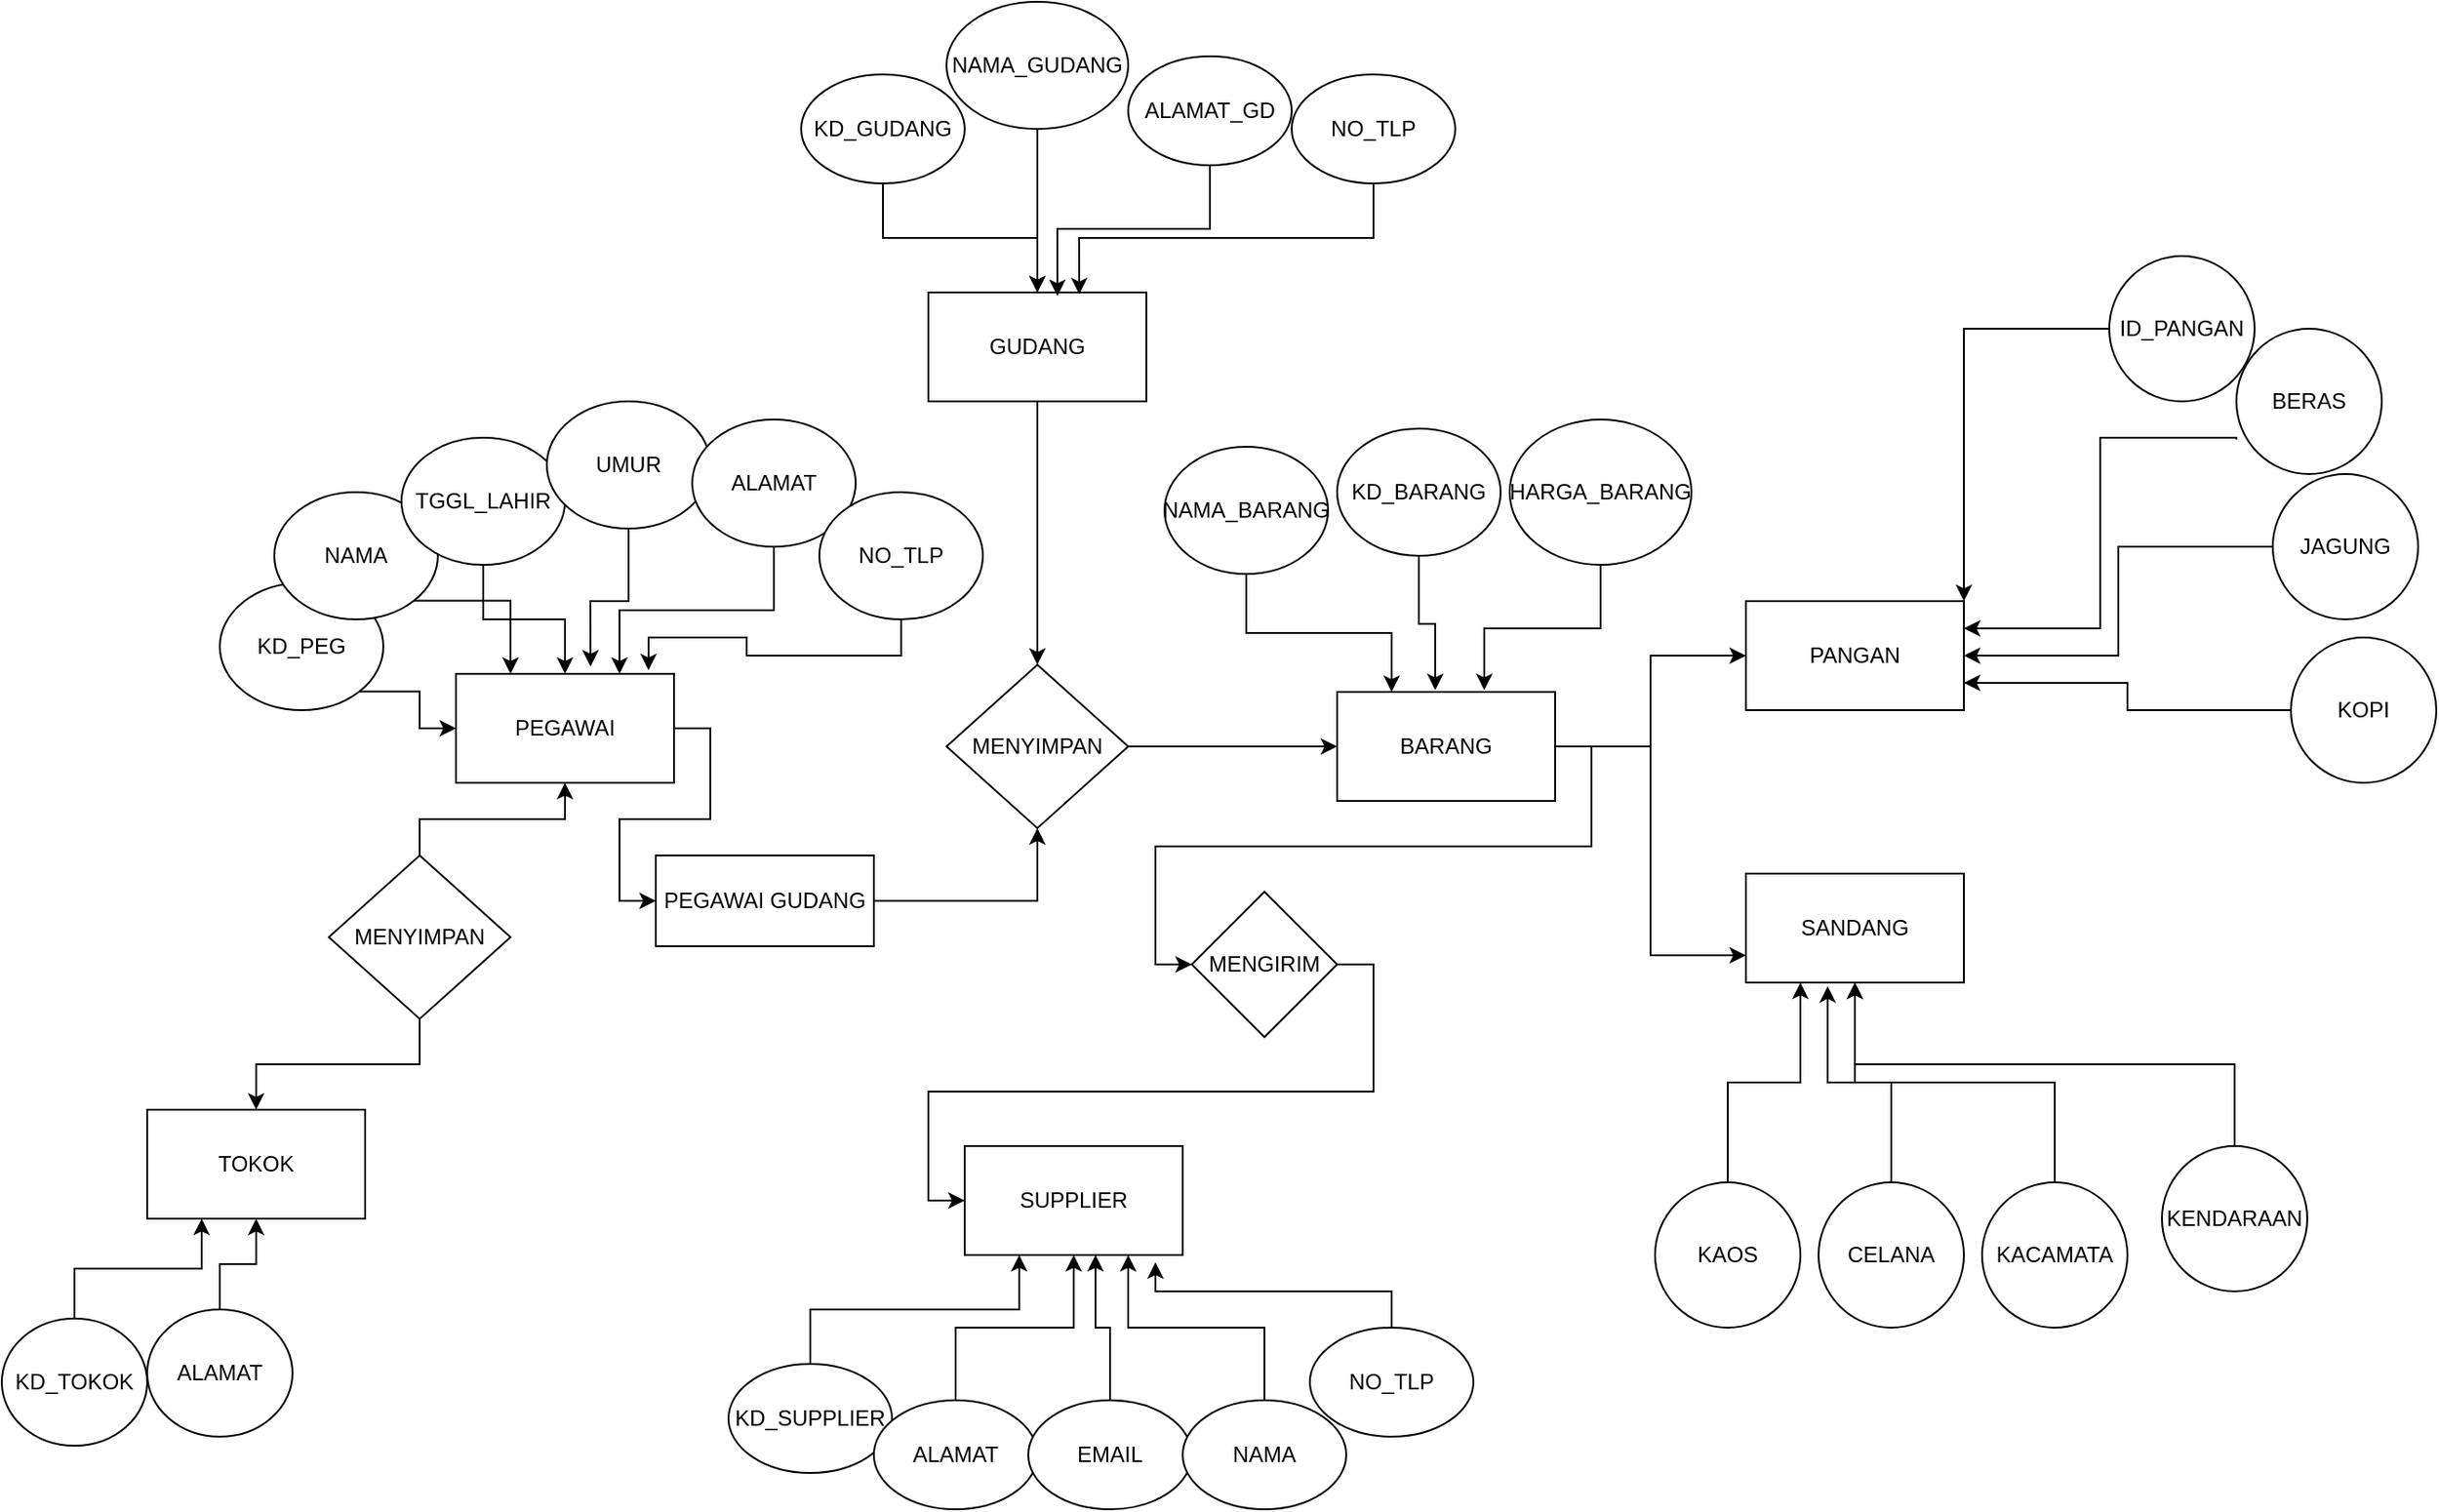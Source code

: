<mxfile version="14.4.3" type="github">
  <diagram name="Page-1" id="e7e014a7-5840-1c2e-5031-d8a46d1fe8dd">
    <mxGraphModel dx="2591" dy="1692" grid="1" gridSize="10" guides="1" tooltips="1" connect="1" arrows="1" fold="1" page="1" pageScale="1" pageWidth="1169" pageHeight="826" background="#ffffff" math="0" shadow="0">
      <root>
        <mxCell id="0" />
        <mxCell id="1" parent="0" />
        <mxCell id="aNqeO4aaHQB1t5CSFMKJ-52" style="edgeStyle=orthogonalEdgeStyle;rounded=0;orthogonalLoop=1;jettySize=auto;html=1;exitX=1;exitY=1;exitDx=0;exitDy=0;" parent="1" source="aNqeO4aaHQB1t5CSFMKJ-41" target="aNqeO4aaHQB1t5CSFMKJ-44" edge="1">
          <mxGeometry relative="1" as="geometry" />
        </mxCell>
        <mxCell id="aNqeO4aaHQB1t5CSFMKJ-41" value="KD_PEG" style="ellipse;whiteSpace=wrap;html=1;" parent="1" vertex="1">
          <mxGeometry x="20" y="190" width="90" height="70" as="geometry" />
        </mxCell>
        <mxCell id="aNqeO4aaHQB1t5CSFMKJ-59" style="edgeStyle=orthogonalEdgeStyle;rounded=0;orthogonalLoop=1;jettySize=auto;html=1;exitX=1;exitY=0.5;exitDx=0;exitDy=0;entryX=0;entryY=0.5;entryDx=0;entryDy=0;" parent="1" source="aNqeO4aaHQB1t5CSFMKJ-44" target="aNqeO4aaHQB1t5CSFMKJ-58" edge="1">
          <mxGeometry relative="1" as="geometry" />
        </mxCell>
        <mxCell id="aNqeO4aaHQB1t5CSFMKJ-44" value="PEGAWAI" style="rounded=0;whiteSpace=wrap;html=1;" parent="1" vertex="1">
          <mxGeometry x="150" y="240" width="120" height="60" as="geometry" />
        </mxCell>
        <mxCell id="aNqeO4aaHQB1t5CSFMKJ-53" style="edgeStyle=orthogonalEdgeStyle;rounded=0;orthogonalLoop=1;jettySize=auto;html=1;exitX=1;exitY=1;exitDx=0;exitDy=0;entryX=0.25;entryY=0;entryDx=0;entryDy=0;" parent="1" source="aNqeO4aaHQB1t5CSFMKJ-47" target="aNqeO4aaHQB1t5CSFMKJ-44" edge="1">
          <mxGeometry relative="1" as="geometry" />
        </mxCell>
        <mxCell id="aNqeO4aaHQB1t5CSFMKJ-47" value="NAMA" style="ellipse;whiteSpace=wrap;html=1;" parent="1" vertex="1">
          <mxGeometry x="50" y="140" width="90" height="70" as="geometry" />
        </mxCell>
        <mxCell id="aNqeO4aaHQB1t5CSFMKJ-54" style="edgeStyle=orthogonalEdgeStyle;rounded=0;orthogonalLoop=1;jettySize=auto;html=1;exitX=0.5;exitY=1;exitDx=0;exitDy=0;" parent="1" source="aNqeO4aaHQB1t5CSFMKJ-48" target="aNqeO4aaHQB1t5CSFMKJ-44" edge="1">
          <mxGeometry relative="1" as="geometry" />
        </mxCell>
        <mxCell id="aNqeO4aaHQB1t5CSFMKJ-48" value="TGGL_LAHIR" style="ellipse;whiteSpace=wrap;html=1;" parent="1" vertex="1">
          <mxGeometry x="120" y="110" width="90" height="70" as="geometry" />
        </mxCell>
        <mxCell id="aNqeO4aaHQB1t5CSFMKJ-55" style="edgeStyle=orthogonalEdgeStyle;rounded=0;orthogonalLoop=1;jettySize=auto;html=1;exitX=0.5;exitY=1;exitDx=0;exitDy=0;entryX=0.617;entryY=-0.067;entryDx=0;entryDy=0;entryPerimeter=0;" parent="1" source="aNqeO4aaHQB1t5CSFMKJ-49" target="aNqeO4aaHQB1t5CSFMKJ-44" edge="1">
          <mxGeometry relative="1" as="geometry" />
        </mxCell>
        <mxCell id="aNqeO4aaHQB1t5CSFMKJ-49" value="UMUR" style="ellipse;whiteSpace=wrap;html=1;" parent="1" vertex="1">
          <mxGeometry x="200" y="90" width="90" height="70" as="geometry" />
        </mxCell>
        <mxCell id="aNqeO4aaHQB1t5CSFMKJ-56" style="edgeStyle=orthogonalEdgeStyle;rounded=0;orthogonalLoop=1;jettySize=auto;html=1;exitX=0.5;exitY=1;exitDx=0;exitDy=0;entryX=0.75;entryY=0;entryDx=0;entryDy=0;" parent="1" source="aNqeO4aaHQB1t5CSFMKJ-50" target="aNqeO4aaHQB1t5CSFMKJ-44" edge="1">
          <mxGeometry relative="1" as="geometry" />
        </mxCell>
        <mxCell id="aNqeO4aaHQB1t5CSFMKJ-50" value="ALAMAT" style="ellipse;whiteSpace=wrap;html=1;" parent="1" vertex="1">
          <mxGeometry x="280" y="100" width="90" height="70" as="geometry" />
        </mxCell>
        <mxCell id="aNqeO4aaHQB1t5CSFMKJ-57" style="edgeStyle=orthogonalEdgeStyle;rounded=0;orthogonalLoop=1;jettySize=auto;html=1;exitX=0.5;exitY=1;exitDx=0;exitDy=0;entryX=0.883;entryY=-0.033;entryDx=0;entryDy=0;entryPerimeter=0;" parent="1" source="aNqeO4aaHQB1t5CSFMKJ-51" target="aNqeO4aaHQB1t5CSFMKJ-44" edge="1">
          <mxGeometry relative="1" as="geometry" />
        </mxCell>
        <mxCell id="aNqeO4aaHQB1t5CSFMKJ-51" value="NO_TLP" style="ellipse;whiteSpace=wrap;html=1;" parent="1" vertex="1">
          <mxGeometry x="350" y="140" width="90" height="70" as="geometry" />
        </mxCell>
        <mxCell id="aNqeO4aaHQB1t5CSFMKJ-62" style="edgeStyle=orthogonalEdgeStyle;rounded=0;orthogonalLoop=1;jettySize=auto;html=1;exitX=1;exitY=0.5;exitDx=0;exitDy=0;" parent="1" source="aNqeO4aaHQB1t5CSFMKJ-58" target="aNqeO4aaHQB1t5CSFMKJ-61" edge="1">
          <mxGeometry relative="1" as="geometry" />
        </mxCell>
        <mxCell id="aNqeO4aaHQB1t5CSFMKJ-58" value="PEGAWAI GUDANG" style="rounded=0;whiteSpace=wrap;html=1;" parent="1" vertex="1">
          <mxGeometry x="260" y="340" width="120" height="50" as="geometry" />
        </mxCell>
        <mxCell id="aNqeO4aaHQB1t5CSFMKJ-64" style="edgeStyle=orthogonalEdgeStyle;rounded=0;orthogonalLoop=1;jettySize=auto;html=1;exitX=1;exitY=0.5;exitDx=0;exitDy=0;" parent="1" source="aNqeO4aaHQB1t5CSFMKJ-61" target="aNqeO4aaHQB1t5CSFMKJ-63" edge="1">
          <mxGeometry relative="1" as="geometry" />
        </mxCell>
        <mxCell id="aNqeO4aaHQB1t5CSFMKJ-61" value="MENYIMPAN" style="rhombus;whiteSpace=wrap;html=1;" parent="1" vertex="1">
          <mxGeometry x="420" y="235" width="100" height="90" as="geometry" />
        </mxCell>
        <mxCell id="aNqeO4aaHQB1t5CSFMKJ-73" style="edgeStyle=orthogonalEdgeStyle;rounded=0;orthogonalLoop=1;jettySize=auto;html=1;exitX=1;exitY=0.5;exitDx=0;exitDy=0;entryX=0;entryY=0.5;entryDx=0;entryDy=0;" parent="1" source="aNqeO4aaHQB1t5CSFMKJ-63" target="aNqeO4aaHQB1t5CSFMKJ-72" edge="1">
          <mxGeometry relative="1" as="geometry" />
        </mxCell>
        <mxCell id="aNqeO4aaHQB1t5CSFMKJ-96" style="edgeStyle=orthogonalEdgeStyle;rounded=0;orthogonalLoop=1;jettySize=auto;html=1;exitX=1;exitY=0.5;exitDx=0;exitDy=0;entryX=0;entryY=0.75;entryDx=0;entryDy=0;" parent="1" source="aNqeO4aaHQB1t5CSFMKJ-63" target="aNqeO4aaHQB1t5CSFMKJ-95" edge="1">
          <mxGeometry relative="1" as="geometry" />
        </mxCell>
        <mxCell id="aNqeO4aaHQB1t5CSFMKJ-97" style="edgeStyle=orthogonalEdgeStyle;rounded=0;orthogonalLoop=1;jettySize=auto;html=1;exitX=1;exitY=0.5;exitDx=0;exitDy=0;" parent="1" source="aNqeO4aaHQB1t5CSFMKJ-63" target="aNqeO4aaHQB1t5CSFMKJ-94" edge="1">
          <mxGeometry relative="1" as="geometry" />
        </mxCell>
        <mxCell id="aNqeO4aaHQB1t5CSFMKJ-63" value="BARANG" style="rounded=0;whiteSpace=wrap;html=1;" parent="1" vertex="1">
          <mxGeometry x="635" y="250" width="120" height="60" as="geometry" />
        </mxCell>
        <mxCell id="aNqeO4aaHQB1t5CSFMKJ-67" style="edgeStyle=orthogonalEdgeStyle;rounded=0;orthogonalLoop=1;jettySize=auto;html=1;exitX=0.5;exitY=1;exitDx=0;exitDy=0;entryX=0.25;entryY=0;entryDx=0;entryDy=0;" parent="1" source="aNqeO4aaHQB1t5CSFMKJ-65" target="aNqeO4aaHQB1t5CSFMKJ-63" edge="1">
          <mxGeometry relative="1" as="geometry" />
        </mxCell>
        <mxCell id="aNqeO4aaHQB1t5CSFMKJ-65" value="NAMA_BARANG" style="ellipse;whiteSpace=wrap;html=1;" parent="1" vertex="1">
          <mxGeometry x="540" y="115" width="90" height="70" as="geometry" />
        </mxCell>
        <mxCell id="aNqeO4aaHQB1t5CSFMKJ-68" style="edgeStyle=orthogonalEdgeStyle;rounded=0;orthogonalLoop=1;jettySize=auto;html=1;exitX=0.5;exitY=1;exitDx=0;exitDy=0;entryX=0.45;entryY=-0.017;entryDx=0;entryDy=0;entryPerimeter=0;" parent="1" source="aNqeO4aaHQB1t5CSFMKJ-66" target="aNqeO4aaHQB1t5CSFMKJ-63" edge="1">
          <mxGeometry relative="1" as="geometry" />
        </mxCell>
        <mxCell id="aNqeO4aaHQB1t5CSFMKJ-66" value="KD_BARANG" style="ellipse;whiteSpace=wrap;html=1;" parent="1" vertex="1">
          <mxGeometry x="635" y="105" width="90" height="70" as="geometry" />
        </mxCell>
        <mxCell id="aNqeO4aaHQB1t5CSFMKJ-70" style="edgeStyle=orthogonalEdgeStyle;rounded=0;orthogonalLoop=1;jettySize=auto;html=1;exitX=0.5;exitY=1;exitDx=0;exitDy=0;entryX=0.675;entryY=-0.017;entryDx=0;entryDy=0;entryPerimeter=0;" parent="1" source="aNqeO4aaHQB1t5CSFMKJ-69" target="aNqeO4aaHQB1t5CSFMKJ-63" edge="1">
          <mxGeometry relative="1" as="geometry" />
        </mxCell>
        <mxCell id="aNqeO4aaHQB1t5CSFMKJ-69" value="HARGA_BARANG" style="ellipse;whiteSpace=wrap;html=1;" parent="1" vertex="1">
          <mxGeometry x="730" y="100" width="100" height="80" as="geometry" />
        </mxCell>
        <mxCell id="aNqeO4aaHQB1t5CSFMKJ-71" value="SUPPLIER" style="rounded=0;whiteSpace=wrap;html=1;" parent="1" vertex="1">
          <mxGeometry x="430" y="500" width="120" height="60" as="geometry" />
        </mxCell>
        <mxCell id="aNqeO4aaHQB1t5CSFMKJ-74" style="edgeStyle=orthogonalEdgeStyle;rounded=0;orthogonalLoop=1;jettySize=auto;html=1;exitX=1;exitY=0.5;exitDx=0;exitDy=0;entryX=0;entryY=0.5;entryDx=0;entryDy=0;" parent="1" source="aNqeO4aaHQB1t5CSFMKJ-72" target="aNqeO4aaHQB1t5CSFMKJ-71" edge="1">
          <mxGeometry relative="1" as="geometry" />
        </mxCell>
        <mxCell id="aNqeO4aaHQB1t5CSFMKJ-72" value="MENGIRIM" style="rhombus;whiteSpace=wrap;html=1;" parent="1" vertex="1">
          <mxGeometry x="555" y="360" width="80" height="80" as="geometry" />
        </mxCell>
        <mxCell id="aNqeO4aaHQB1t5CSFMKJ-76" style="edgeStyle=orthogonalEdgeStyle;rounded=0;orthogonalLoop=1;jettySize=auto;html=1;exitX=0.5;exitY=0;exitDx=0;exitDy=0;entryX=0.25;entryY=1;entryDx=0;entryDy=0;" parent="1" source="aNqeO4aaHQB1t5CSFMKJ-75" target="aNqeO4aaHQB1t5CSFMKJ-71" edge="1">
          <mxGeometry relative="1" as="geometry" />
        </mxCell>
        <mxCell id="aNqeO4aaHQB1t5CSFMKJ-75" value="KD_SUPPLIER" style="ellipse;whiteSpace=wrap;html=1;" parent="1" vertex="1">
          <mxGeometry x="300" y="620" width="90" height="60" as="geometry" />
        </mxCell>
        <mxCell id="aNqeO4aaHQB1t5CSFMKJ-81" style="edgeStyle=orthogonalEdgeStyle;rounded=0;orthogonalLoop=1;jettySize=auto;html=1;exitX=0.5;exitY=0;exitDx=0;exitDy=0;entryX=0.5;entryY=1;entryDx=0;entryDy=0;" parent="1" source="aNqeO4aaHQB1t5CSFMKJ-77" target="aNqeO4aaHQB1t5CSFMKJ-71" edge="1">
          <mxGeometry relative="1" as="geometry" />
        </mxCell>
        <mxCell id="aNqeO4aaHQB1t5CSFMKJ-77" value="ALAMAT" style="ellipse;whiteSpace=wrap;html=1;" parent="1" vertex="1">
          <mxGeometry x="380" y="640" width="90" height="60" as="geometry" />
        </mxCell>
        <mxCell id="aNqeO4aaHQB1t5CSFMKJ-82" style="edgeStyle=orthogonalEdgeStyle;rounded=0;orthogonalLoop=1;jettySize=auto;html=1;exitX=0.5;exitY=0;exitDx=0;exitDy=0;entryX=0.6;entryY=1;entryDx=0;entryDy=0;entryPerimeter=0;" parent="1" source="aNqeO4aaHQB1t5CSFMKJ-78" target="aNqeO4aaHQB1t5CSFMKJ-71" edge="1">
          <mxGeometry relative="1" as="geometry" />
        </mxCell>
        <mxCell id="aNqeO4aaHQB1t5CSFMKJ-78" value="EMAIL" style="ellipse;whiteSpace=wrap;html=1;" parent="1" vertex="1">
          <mxGeometry x="465" y="640" width="90" height="60" as="geometry" />
        </mxCell>
        <mxCell id="aNqeO4aaHQB1t5CSFMKJ-83" style="edgeStyle=orthogonalEdgeStyle;rounded=0;orthogonalLoop=1;jettySize=auto;html=1;exitX=0.5;exitY=0;exitDx=0;exitDy=0;entryX=0.75;entryY=1;entryDx=0;entryDy=0;" parent="1" source="aNqeO4aaHQB1t5CSFMKJ-79" target="aNqeO4aaHQB1t5CSFMKJ-71" edge="1">
          <mxGeometry relative="1" as="geometry" />
        </mxCell>
        <mxCell id="aNqeO4aaHQB1t5CSFMKJ-79" value="NAMA" style="ellipse;whiteSpace=wrap;html=1;" parent="1" vertex="1">
          <mxGeometry x="550" y="640" width="90" height="60" as="geometry" />
        </mxCell>
        <mxCell id="aNqeO4aaHQB1t5CSFMKJ-84" style="edgeStyle=orthogonalEdgeStyle;rounded=0;orthogonalLoop=1;jettySize=auto;html=1;exitX=0.5;exitY=0;exitDx=0;exitDy=0;entryX=0.875;entryY=1.067;entryDx=0;entryDy=0;entryPerimeter=0;" parent="1" source="aNqeO4aaHQB1t5CSFMKJ-80" target="aNqeO4aaHQB1t5CSFMKJ-71" edge="1">
          <mxGeometry relative="1" as="geometry" />
        </mxCell>
        <mxCell id="aNqeO4aaHQB1t5CSFMKJ-80" value="NO_TLP" style="ellipse;whiteSpace=wrap;html=1;" parent="1" vertex="1">
          <mxGeometry x="620" y="600" width="90" height="60" as="geometry" />
        </mxCell>
        <mxCell id="aNqeO4aaHQB1t5CSFMKJ-86" style="edgeStyle=orthogonalEdgeStyle;rounded=0;orthogonalLoop=1;jettySize=auto;html=1;exitX=0.5;exitY=1;exitDx=0;exitDy=0;entryX=0.5;entryY=0;entryDx=0;entryDy=0;" parent="1" source="aNqeO4aaHQB1t5CSFMKJ-85" target="aNqeO4aaHQB1t5CSFMKJ-61" edge="1">
          <mxGeometry relative="1" as="geometry" />
        </mxCell>
        <mxCell id="aNqeO4aaHQB1t5CSFMKJ-85" value="GUDANG" style="rounded=0;whiteSpace=wrap;html=1;" parent="1" vertex="1">
          <mxGeometry x="410" y="30" width="120" height="60" as="geometry" />
        </mxCell>
        <mxCell id="aNqeO4aaHQB1t5CSFMKJ-91" style="edgeStyle=orthogonalEdgeStyle;rounded=0;orthogonalLoop=1;jettySize=auto;html=1;exitX=0.5;exitY=1;exitDx=0;exitDy=0;" parent="1" source="aNqeO4aaHQB1t5CSFMKJ-88" target="aNqeO4aaHQB1t5CSFMKJ-85" edge="1">
          <mxGeometry relative="1" as="geometry" />
        </mxCell>
        <mxCell id="aNqeO4aaHQB1t5CSFMKJ-88" value="KD_GUDANG" style="ellipse;whiteSpace=wrap;html=1;" parent="1" vertex="1">
          <mxGeometry x="340" y="-90" width="90" height="60" as="geometry" />
        </mxCell>
        <mxCell id="aNqeO4aaHQB1t5CSFMKJ-92" style="edgeStyle=orthogonalEdgeStyle;rounded=0;orthogonalLoop=1;jettySize=auto;html=1;exitX=0.5;exitY=1;exitDx=0;exitDy=0;entryX=0.592;entryY=0.033;entryDx=0;entryDy=0;entryPerimeter=0;" parent="1" source="aNqeO4aaHQB1t5CSFMKJ-89" target="aNqeO4aaHQB1t5CSFMKJ-85" edge="1">
          <mxGeometry relative="1" as="geometry" />
        </mxCell>
        <mxCell id="aNqeO4aaHQB1t5CSFMKJ-89" value="ALAMAT_GD" style="ellipse;whiteSpace=wrap;html=1;" parent="1" vertex="1">
          <mxGeometry x="520" y="-100" width="90" height="60" as="geometry" />
        </mxCell>
        <mxCell id="aNqeO4aaHQB1t5CSFMKJ-93" style="edgeStyle=orthogonalEdgeStyle;rounded=0;orthogonalLoop=1;jettySize=auto;html=1;exitX=0.5;exitY=1;exitDx=0;exitDy=0;entryX=0.692;entryY=0.017;entryDx=0;entryDy=0;entryPerimeter=0;" parent="1" source="aNqeO4aaHQB1t5CSFMKJ-90" target="aNqeO4aaHQB1t5CSFMKJ-85" edge="1">
          <mxGeometry relative="1" as="geometry" />
        </mxCell>
        <mxCell id="aNqeO4aaHQB1t5CSFMKJ-90" value="NO_TLP" style="ellipse;whiteSpace=wrap;html=1;" parent="1" vertex="1">
          <mxGeometry x="610" y="-90" width="90" height="60" as="geometry" />
        </mxCell>
        <mxCell id="aNqeO4aaHQB1t5CSFMKJ-94" value="PANGAN" style="rounded=0;whiteSpace=wrap;html=1;" parent="1" vertex="1">
          <mxGeometry x="860" y="200" width="120" height="60" as="geometry" />
        </mxCell>
        <mxCell id="aNqeO4aaHQB1t5CSFMKJ-95" value="SANDANG" style="rounded=0;whiteSpace=wrap;html=1;" parent="1" vertex="1">
          <mxGeometry x="860" y="350" width="120" height="60" as="geometry" />
        </mxCell>
        <mxCell id="aNqeO4aaHQB1t5CSFMKJ-100" style="edgeStyle=orthogonalEdgeStyle;rounded=0;orthogonalLoop=1;jettySize=auto;html=1;exitX=0;exitY=0.5;exitDx=0;exitDy=0;entryX=1;entryY=0;entryDx=0;entryDy=0;" parent="1" source="aNqeO4aaHQB1t5CSFMKJ-99" target="aNqeO4aaHQB1t5CSFMKJ-94" edge="1">
          <mxGeometry relative="1" as="geometry" />
        </mxCell>
        <mxCell id="aNqeO4aaHQB1t5CSFMKJ-99" value="ID_PANGAN" style="ellipse;whiteSpace=wrap;html=1;aspect=fixed;" parent="1" vertex="1">
          <mxGeometry x="1060" y="10" width="80" height="80" as="geometry" />
        </mxCell>
        <mxCell id="aNqeO4aaHQB1t5CSFMKJ-102" style="edgeStyle=orthogonalEdgeStyle;rounded=0;orthogonalLoop=1;jettySize=auto;html=1;exitX=0;exitY=0.763;exitDx=0;exitDy=0;entryX=1;entryY=0.25;entryDx=0;entryDy=0;exitPerimeter=0;" parent="1" source="aNqeO4aaHQB1t5CSFMKJ-101" target="aNqeO4aaHQB1t5CSFMKJ-94" edge="1">
          <mxGeometry relative="1" as="geometry">
            <Array as="points">
              <mxPoint x="1130" y="110" />
              <mxPoint x="1055" y="110" />
              <mxPoint x="1055" y="215" />
            </Array>
          </mxGeometry>
        </mxCell>
        <mxCell id="aNqeO4aaHQB1t5CSFMKJ-101" value="BERAS" style="ellipse;whiteSpace=wrap;html=1;aspect=fixed;" parent="1" vertex="1">
          <mxGeometry x="1130" y="50" width="80" height="80" as="geometry" />
        </mxCell>
        <mxCell id="aNqeO4aaHQB1t5CSFMKJ-104" style="edgeStyle=orthogonalEdgeStyle;rounded=0;orthogonalLoop=1;jettySize=auto;html=1;exitX=0;exitY=0.5;exitDx=0;exitDy=0;" parent="1" source="aNqeO4aaHQB1t5CSFMKJ-103" target="aNqeO4aaHQB1t5CSFMKJ-94" edge="1">
          <mxGeometry relative="1" as="geometry" />
        </mxCell>
        <mxCell id="aNqeO4aaHQB1t5CSFMKJ-103" value="JAGUNG" style="ellipse;whiteSpace=wrap;html=1;aspect=fixed;" parent="1" vertex="1">
          <mxGeometry x="1150" y="130" width="80" height="80" as="geometry" />
        </mxCell>
        <mxCell id="aNqeO4aaHQB1t5CSFMKJ-106" style="edgeStyle=orthogonalEdgeStyle;rounded=0;orthogonalLoop=1;jettySize=auto;html=1;exitX=0;exitY=0.5;exitDx=0;exitDy=0;entryX=1;entryY=0.75;entryDx=0;entryDy=0;" parent="1" source="aNqeO4aaHQB1t5CSFMKJ-105" target="aNqeO4aaHQB1t5CSFMKJ-94" edge="1">
          <mxGeometry relative="1" as="geometry" />
        </mxCell>
        <mxCell id="aNqeO4aaHQB1t5CSFMKJ-105" value="KOPI" style="ellipse;whiteSpace=wrap;html=1;aspect=fixed;" parent="1" vertex="1">
          <mxGeometry x="1160" y="220" width="80" height="80" as="geometry" />
        </mxCell>
        <mxCell id="aNqeO4aaHQB1t5CSFMKJ-108" style="edgeStyle=orthogonalEdgeStyle;rounded=0;orthogonalLoop=1;jettySize=auto;html=1;exitX=0.5;exitY=0;exitDx=0;exitDy=0;entryX=0.25;entryY=1;entryDx=0;entryDy=0;" parent="1" source="aNqeO4aaHQB1t5CSFMKJ-107" target="aNqeO4aaHQB1t5CSFMKJ-95" edge="1">
          <mxGeometry relative="1" as="geometry" />
        </mxCell>
        <mxCell id="aNqeO4aaHQB1t5CSFMKJ-107" value="KAOS" style="ellipse;whiteSpace=wrap;html=1;aspect=fixed;" parent="1" vertex="1">
          <mxGeometry x="810" y="520" width="80" height="80" as="geometry" />
        </mxCell>
        <mxCell id="aNqeO4aaHQB1t5CSFMKJ-110" style="edgeStyle=orthogonalEdgeStyle;rounded=0;orthogonalLoop=1;jettySize=auto;html=1;exitX=0.5;exitY=0;exitDx=0;exitDy=0;entryX=0.375;entryY=1.033;entryDx=0;entryDy=0;entryPerimeter=0;" parent="1" source="aNqeO4aaHQB1t5CSFMKJ-109" target="aNqeO4aaHQB1t5CSFMKJ-95" edge="1">
          <mxGeometry relative="1" as="geometry" />
        </mxCell>
        <mxCell id="aNqeO4aaHQB1t5CSFMKJ-109" value="CELANA" style="ellipse;whiteSpace=wrap;html=1;aspect=fixed;" parent="1" vertex="1">
          <mxGeometry x="900" y="520" width="80" height="80" as="geometry" />
        </mxCell>
        <mxCell id="aNqeO4aaHQB1t5CSFMKJ-112" style="edgeStyle=orthogonalEdgeStyle;rounded=0;orthogonalLoop=1;jettySize=auto;html=1;exitX=0.5;exitY=0;exitDx=0;exitDy=0;entryX=0.5;entryY=1;entryDx=0;entryDy=0;" parent="1" source="aNqeO4aaHQB1t5CSFMKJ-111" target="aNqeO4aaHQB1t5CSFMKJ-95" edge="1">
          <mxGeometry relative="1" as="geometry" />
        </mxCell>
        <mxCell id="aNqeO4aaHQB1t5CSFMKJ-111" value="KACAMATA" style="ellipse;whiteSpace=wrap;html=1;aspect=fixed;" parent="1" vertex="1">
          <mxGeometry x="990" y="520" width="80" height="80" as="geometry" />
        </mxCell>
        <mxCell id="aNqeO4aaHQB1t5CSFMKJ-115" style="edgeStyle=orthogonalEdgeStyle;rounded=0;orthogonalLoop=1;jettySize=auto;html=1;exitX=0.5;exitY=0;exitDx=0;exitDy=0;entryX=0.5;entryY=1;entryDx=0;entryDy=0;" parent="1" source="aNqeO4aaHQB1t5CSFMKJ-114" target="aNqeO4aaHQB1t5CSFMKJ-95" edge="1">
          <mxGeometry relative="1" as="geometry" />
        </mxCell>
        <mxCell id="aNqeO4aaHQB1t5CSFMKJ-114" value="KENDARAAN" style="ellipse;whiteSpace=wrap;html=1;aspect=fixed;" parent="1" vertex="1">
          <mxGeometry x="1089" y="500" width="80" height="80" as="geometry" />
        </mxCell>
        <mxCell id="aNqeO4aaHQB1t5CSFMKJ-118" value="" style="edgeStyle=orthogonalEdgeStyle;rounded=0;orthogonalLoop=1;jettySize=auto;html=1;" parent="1" source="aNqeO4aaHQB1t5CSFMKJ-117" target="aNqeO4aaHQB1t5CSFMKJ-85" edge="1">
          <mxGeometry relative="1" as="geometry" />
        </mxCell>
        <mxCell id="aNqeO4aaHQB1t5CSFMKJ-117" value="NAMA_GUDANG" style="ellipse;whiteSpace=wrap;html=1;" parent="1" vertex="1">
          <mxGeometry x="420" y="-130" width="100" height="70" as="geometry" />
        </mxCell>
        <mxCell id="aNqeO4aaHQB1t5CSFMKJ-121" value="TOKOK" style="rounded=0;whiteSpace=wrap;html=1;" parent="1" vertex="1">
          <mxGeometry x="-20" y="480" width="120" height="60" as="geometry" />
        </mxCell>
        <mxCell id="aNqeO4aaHQB1t5CSFMKJ-124" style="edgeStyle=orthogonalEdgeStyle;rounded=0;orthogonalLoop=1;jettySize=auto;html=1;exitX=0.5;exitY=0;exitDx=0;exitDy=0;entryX=0.5;entryY=1;entryDx=0;entryDy=0;" parent="1" source="aNqeO4aaHQB1t5CSFMKJ-123" target="aNqeO4aaHQB1t5CSFMKJ-44" edge="1">
          <mxGeometry relative="1" as="geometry" />
        </mxCell>
        <mxCell id="aNqeO4aaHQB1t5CSFMKJ-125" style="edgeStyle=orthogonalEdgeStyle;rounded=0;orthogonalLoop=1;jettySize=auto;html=1;exitX=0.5;exitY=1;exitDx=0;exitDy=0;entryX=0.5;entryY=0;entryDx=0;entryDy=0;" parent="1" source="aNqeO4aaHQB1t5CSFMKJ-123" target="aNqeO4aaHQB1t5CSFMKJ-121" edge="1">
          <mxGeometry relative="1" as="geometry" />
        </mxCell>
        <mxCell id="aNqeO4aaHQB1t5CSFMKJ-123" value="MENYIMPAN" style="rhombus;whiteSpace=wrap;html=1;" parent="1" vertex="1">
          <mxGeometry x="80" y="340" width="100" height="90" as="geometry" />
        </mxCell>
        <mxCell id="aNqeO4aaHQB1t5CSFMKJ-128" style="edgeStyle=orthogonalEdgeStyle;rounded=0;orthogonalLoop=1;jettySize=auto;html=1;exitX=0.5;exitY=0;exitDx=0;exitDy=0;entryX=0.25;entryY=1;entryDx=0;entryDy=0;" parent="1" source="aNqeO4aaHQB1t5CSFMKJ-126" target="aNqeO4aaHQB1t5CSFMKJ-121" edge="1">
          <mxGeometry relative="1" as="geometry" />
        </mxCell>
        <mxCell id="aNqeO4aaHQB1t5CSFMKJ-126" value="KD_TOKOK" style="ellipse;whiteSpace=wrap;html=1;" parent="1" vertex="1">
          <mxGeometry x="-100" y="595" width="80" height="70" as="geometry" />
        </mxCell>
        <mxCell id="aNqeO4aaHQB1t5CSFMKJ-129" style="edgeStyle=orthogonalEdgeStyle;rounded=0;orthogonalLoop=1;jettySize=auto;html=1;exitX=0.5;exitY=0;exitDx=0;exitDy=0;entryX=0.5;entryY=1;entryDx=0;entryDy=0;" parent="1" source="aNqeO4aaHQB1t5CSFMKJ-127" target="aNqeO4aaHQB1t5CSFMKJ-121" edge="1">
          <mxGeometry relative="1" as="geometry" />
        </mxCell>
        <mxCell id="aNqeO4aaHQB1t5CSFMKJ-127" value="ALAMAT" style="ellipse;whiteSpace=wrap;html=1;" parent="1" vertex="1">
          <mxGeometry x="-20" y="590" width="80" height="70" as="geometry" />
        </mxCell>
      </root>
    </mxGraphModel>
  </diagram>
</mxfile>
